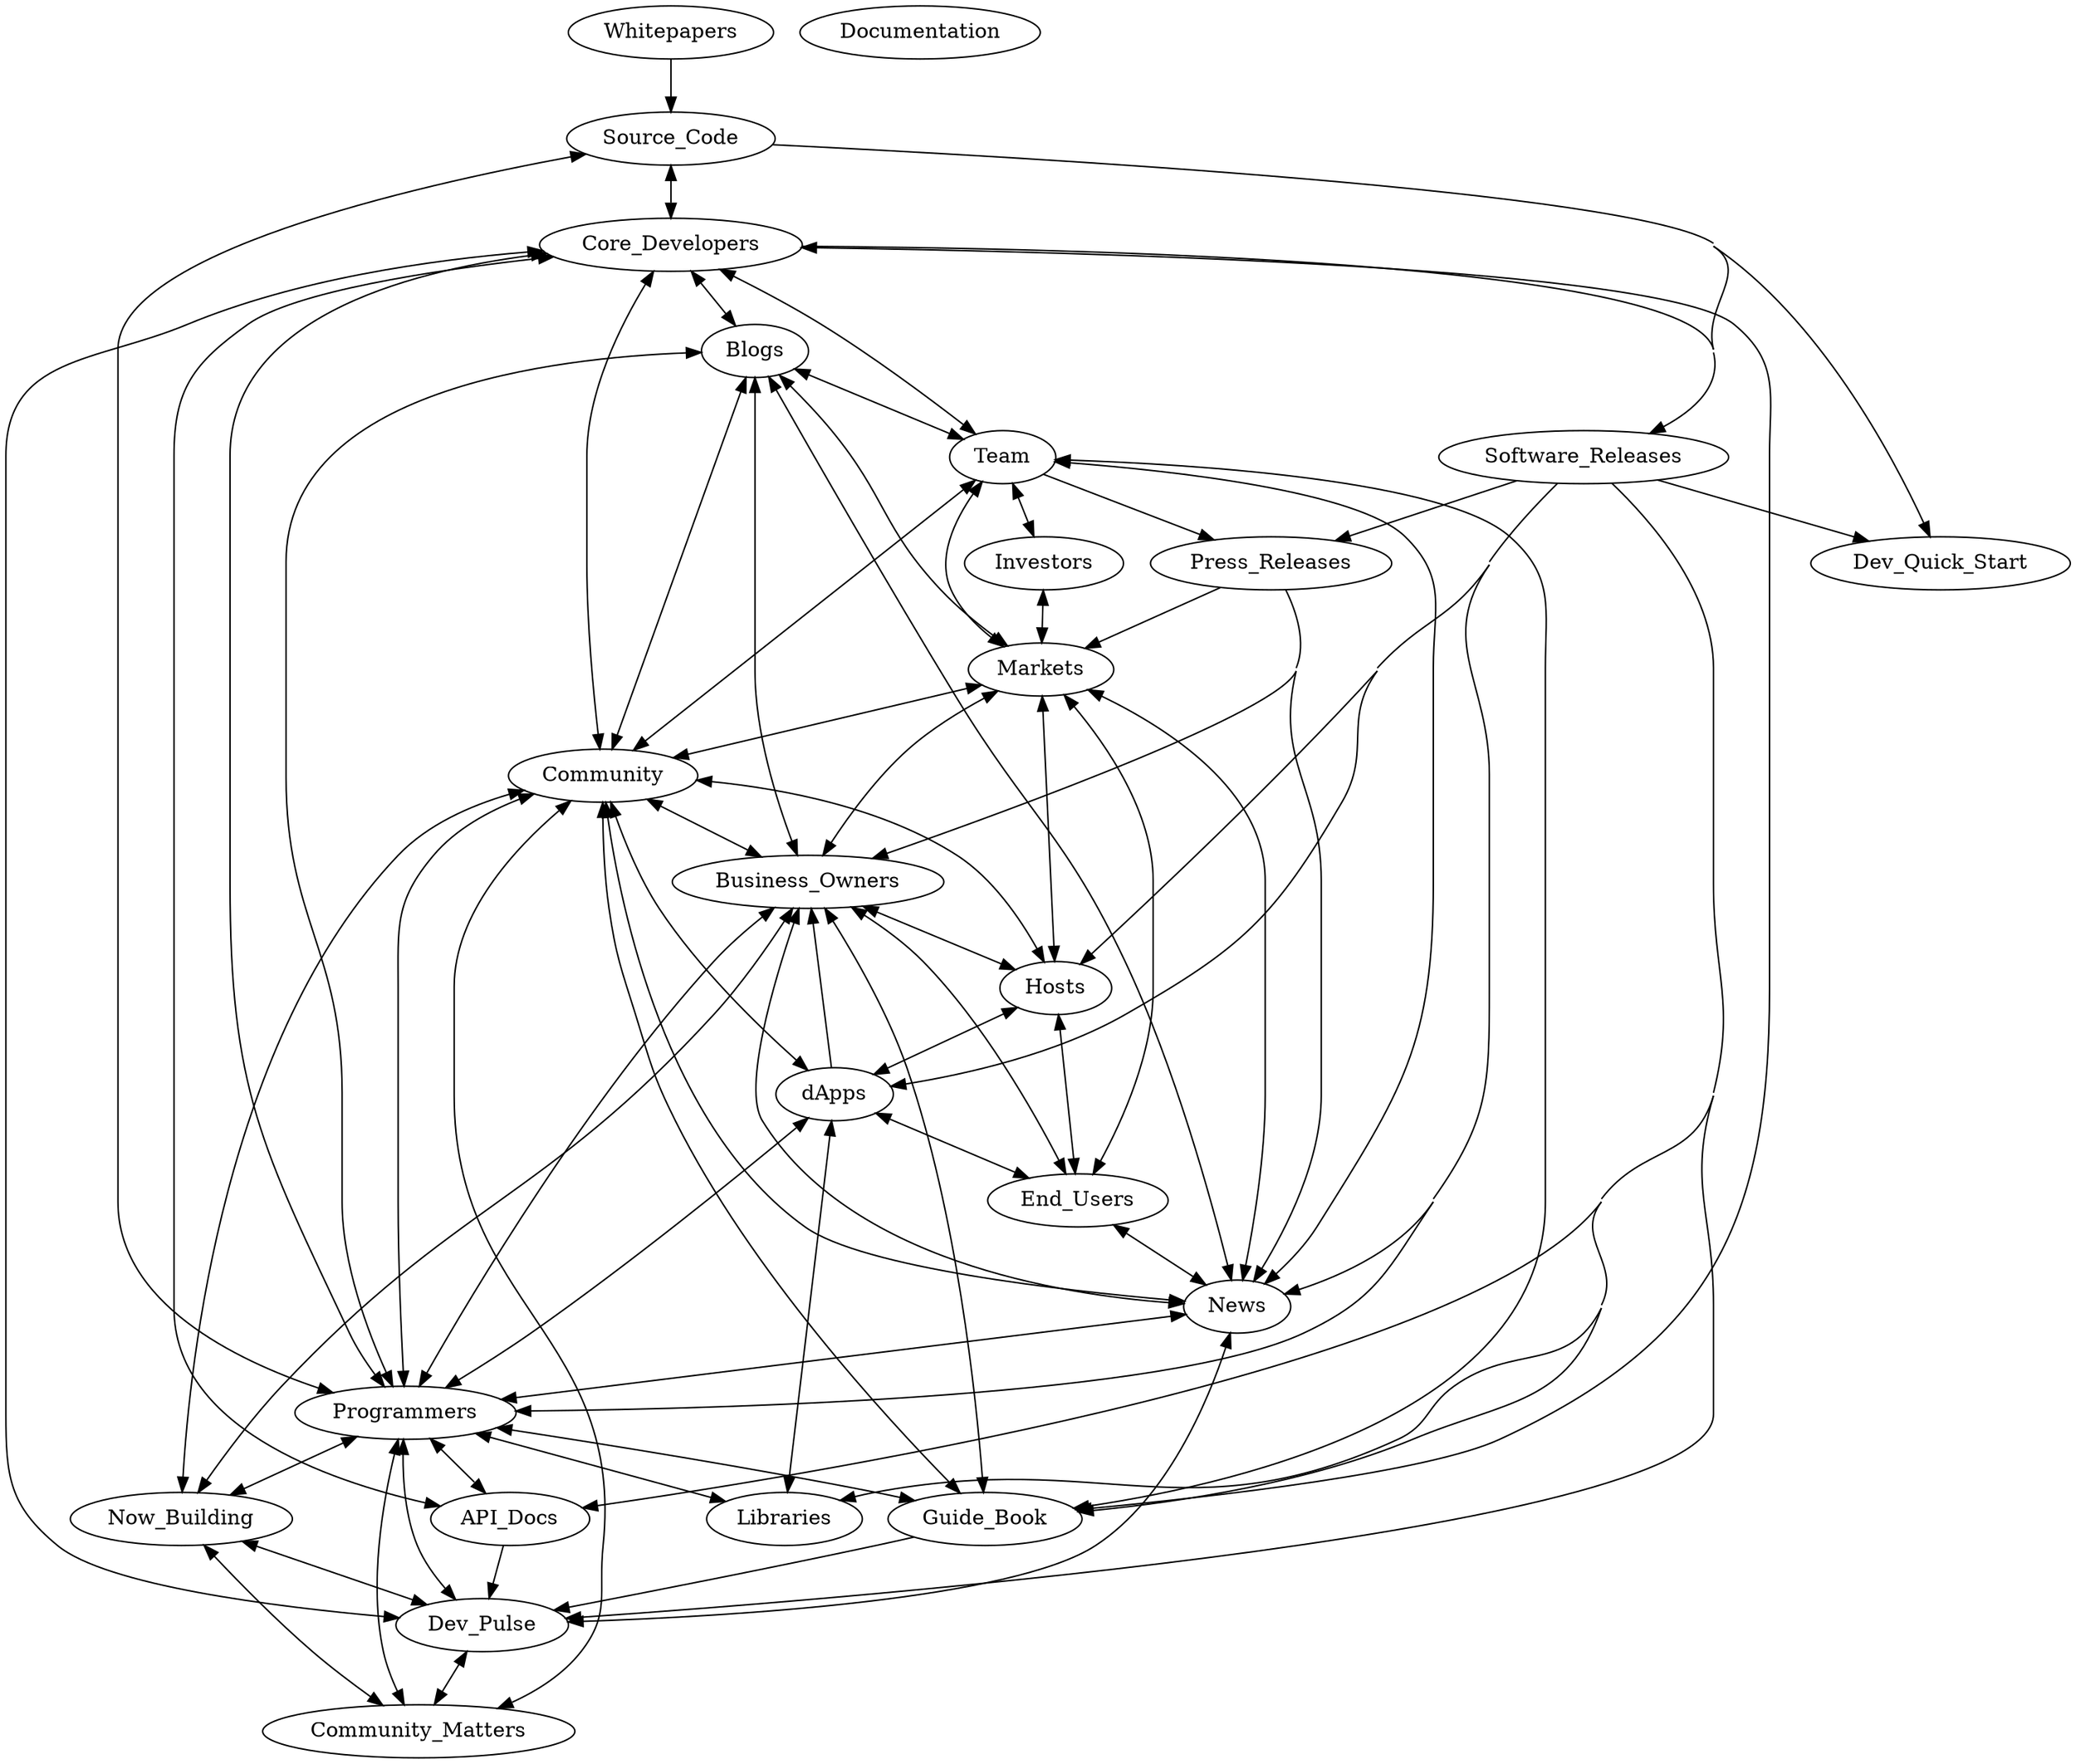 digraph	"Information Flow" {
	concentrate = true;

	Whitepapers [href = "https://holo.host/whitepapers/"];
	Source_Code [href = "https://github.com/holochain/holochain-rust"];
	Team [href = "https://holo.host/team/"];
	Core_Developers [href = "https://github.com/holochain/holochain-rust/graphs/contributors"];
	Software_Releases [href = "https://github.com/holochain/holochain-rust/releases"];
	Hosts [href = "https://holo.host/host/"];
	Documentation [href = "https://developer.holochain.org/"];
	Dev_Quick_Start [href = "https://developer.holochain.org/start.html"];
	API_Docs [href = "https://developer.holochain.org/api/latest/hdk/"]
	Guide_Book [href = "https://developer.holochain.org/guide/latest/welcome.html"]
	Dev_Pulse [href = "https://medium.com/holochain"]
	Community_Matters [href = "https://medium.com/holochain/tagged/community-matters"]
	Now_Building [href = "https://medium.com/holochain/tagged/now-building"]

	Whitepapers -> Source_Code;
	Source_Code -> Software_Releases;
	Source_Code -> Core_Developers -> Source_Code;
	Source_Code -> Dev_Quick_Start;
	Software_Releases -> API_Docs;
	Software_Releases -> News;
	Software_Releases -> Libraries;
	Software_Releases -> dApps;
	Software_Releases -> Hosts;
	Software_Releases -> Press_Releases;
	Software_Releases -> API_Docs;
	Software_Releases -> Dev_Quick_Start;
	Software_Releases -> Dev_Pulse;
	Software_Releases -> Guide_Book;
	Software_Releases -> Programmers;
	Libraries -> dApps -> Libraries;
	dApps -> Business_Owners;
	dApps -> End_Users -> dApps;
	API_Docs -> Dev_Pulse;
	API_Docs -> Programmers -> API_Docs;
	Guide_Book -> Dev_Pulse;
	Guide_Book -> Programmers -> Guide_Book;
	Guide_Book -> Community -> Guide_Book;
	Guide_Book -> Business_Owners -> Guide_Book;
	Guide_Book -> Core_Developers -> Guide_Book;
	Press_Releases -> News;
	Press_Releases -> Business_Owners;
	Press_Releases -> Markets;
	News -> Dev_Pulse -> News;
	News -> Programmers -> News;
	News -> Blogs -> News;
	News -> Business_Owners -> News;
	News -> End_Users -> News;
	News -> Markets -> News;
	Dev_Pulse -> Programmers -> Dev_Pulse;
	Community_Matters -> Community -> Community_Matters;
	Dev_Pulse -> Community_Matters -> Dev_Pulse -> Now_Building -> Dev_Pulse;
	Now_Building -> Community -> Now_Building;
	Now_Building -> Community_Matters -> Now_Building;
	Now_Building -> Business_Owners -> Now_Building;
	Now_Building -> Programmers -> Now_Building;
	Community_Matters -> Programmers -> Community_Matters;
	Blogs -> Team -> Blogs;
	Blogs -> Core_Developers -> Blogs;
	Blogs -> Programmers -> Blogs;
	Blogs -> Business_Owners -> Blogs;
	Blogs -> Markets -> Blogs;
	Markets -> Hosts -> Markets;
	Markets -> Investors -> Markets;
	Markets -> End_Users -> Markets;
	Team -> Core_Developers -> Team;
	Team -> Press_Releases;
	Team -> Guide_Book -> Team;
	Team -> News -> Team;
	Team -> Markets -> Team;
	Team -> Investors -> Team;
	Core_Developers -> API_Docs -> Core_Developers;
	Core_Developers -> Guide_Book -> Core_Developers;
	Core_Developers -> Dev_Pulse -> Core_Developers;
	Core_Developers -> Programmers -> Core_Developers;
	Core_Developers -> Software_Releases;
	Hosts -> dApps -> Hosts;
	Hosts -> Business_Owners -> Hosts;
	Hosts -> End_Users -> Hosts;
	Community -> Team -> Community;
	Community -> Core_Developers -> Community;
	Community -> Markets -> Community;
	Community -> Blogs -> Community;
	Community -> News -> Community;
	Community -> Programmers -> Community;
	Community -> Business_Owners -> Community;
	Community -> dApps -> Community;
	Community -> Hosts -> Community;
	Programmers -> Source_Code -> Programmers;
	Programmers -> dApps -> Programmers;
	Programmers -> Libraries -> Programmers;
	Programmers -> Business_Owners -> Programmers;
	Business_Owners -> End_Users -> Business_Owners;
	Business_Owners -> Markets -> Business_Owners;
}
